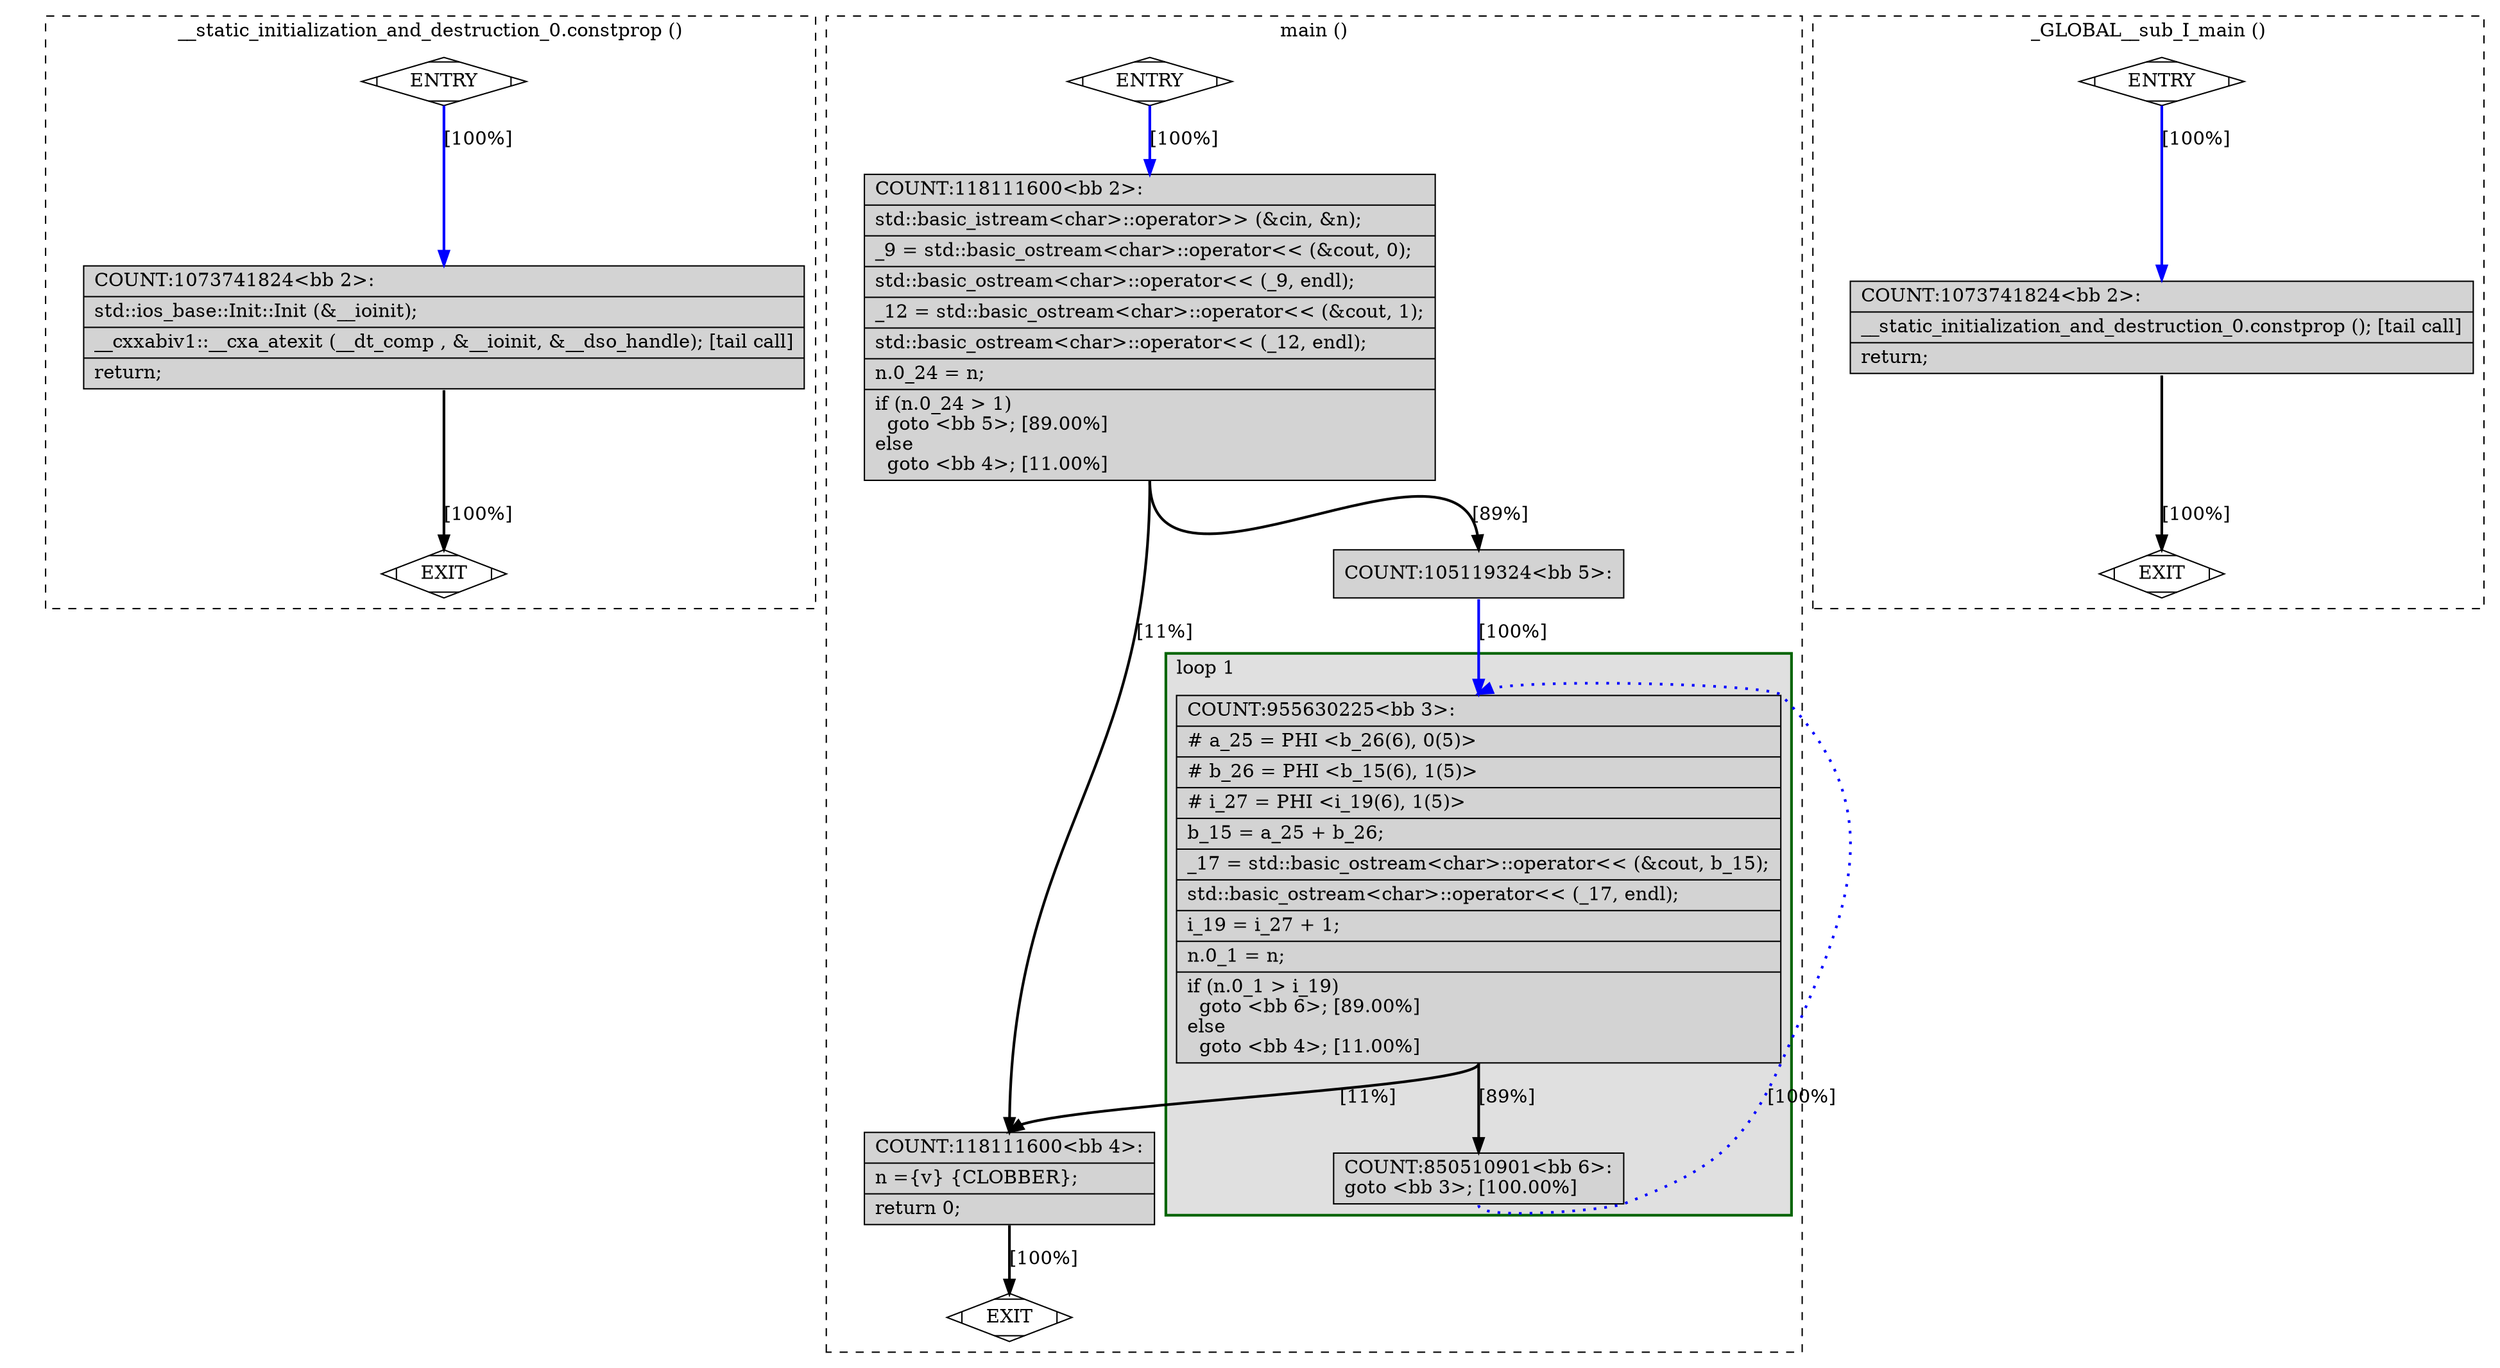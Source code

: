 digraph "fib.cpp.202t.tailc" {
overlap=false;
subgraph "cluster___static_initialization_and_destruction_0.constprop" {
	style="dashed";
	color="black";
	label="__static_initialization_and_destruction_0.constprop ()";
	fn_2280_basic_block_0 [shape=Mdiamond,style=filled,fillcolor=white,label="ENTRY"];

	fn_2280_basic_block_1 [shape=Mdiamond,style=filled,fillcolor=white,label="EXIT"];

	fn_2280_basic_block_2 [shape=record,style=filled,fillcolor=lightgrey,label="{COUNT:1073741824\<bb\ 2\>:\l\
|std::ios_base::Init::Init\ (&__ioinit);\l\
|__cxxabiv1::__cxa_atexit\ (__dt_comp\ ,\ &__ioinit,\ &__dso_handle);\ [tail\ call]\l\
|return;\l\
}"];

	fn_2280_basic_block_0:s -> fn_2280_basic_block_2:n [style="solid,bold",color=blue,weight=100,constraint=true,label="[100%]"];
	fn_2280_basic_block_2:s -> fn_2280_basic_block_1:n [style="solid,bold",color=black,weight=10,constraint=true,label="[100%]"];
	fn_2280_basic_block_0:s -> fn_2280_basic_block_1:n [style="invis",constraint=true];
}
subgraph "cluster_main" {
	style="dashed";
	color="black";
	label="main ()";
	subgraph cluster_1778_1 {
	style="filled";
	color="darkgreen";
	fillcolor="grey88";
	label="loop 1";
	labeljust=l;
	penwidth=2;
	fn_1778_basic_block_3 [shape=record,style=filled,fillcolor=lightgrey,label="{COUNT:955630225\<bb\ 3\>:\l\
|#\ a_25\ =\ PHI\ \<b_26(6),\ 0(5)\>\l\
|#\ b_26\ =\ PHI\ \<b_15(6),\ 1(5)\>\l\
|#\ i_27\ =\ PHI\ \<i_19(6),\ 1(5)\>\l\
|b_15\ =\ a_25\ +\ b_26;\l\
|_17\ =\ std::basic_ostream\<char\>::operator\<\<\ (&cout,\ b_15);\l\
|std::basic_ostream\<char\>::operator\<\<\ (_17,\ endl);\l\
|i_19\ =\ i_27\ +\ 1;\l\
|n.0_1\ =\ n;\l\
|if\ (n.0_1\ \>\ i_19)\l\
\ \ goto\ \<bb\ 6\>;\ [89.00%]\l\
else\l\
\ \ goto\ \<bb\ 4\>;\ [11.00%]\l\
}"];

	fn_1778_basic_block_6 [shape=record,style=filled,fillcolor=lightgrey,label="{COUNT:850510901\<bb\ 6\>:\l\
goto\ \<bb\ 3\>;\ [100.00%]\l\
}"];

	}
	fn_1778_basic_block_0 [shape=Mdiamond,style=filled,fillcolor=white,label="ENTRY"];

	fn_1778_basic_block_1 [shape=Mdiamond,style=filled,fillcolor=white,label="EXIT"];

	fn_1778_basic_block_2 [shape=record,style=filled,fillcolor=lightgrey,label="{COUNT:118111600\<bb\ 2\>:\l\
|std::basic_istream\<char\>::operator\>\>\ (&cin,\ &n);\l\
|_9\ =\ std::basic_ostream\<char\>::operator\<\<\ (&cout,\ 0);\l\
|std::basic_ostream\<char\>::operator\<\<\ (_9,\ endl);\l\
|_12\ =\ std::basic_ostream\<char\>::operator\<\<\ (&cout,\ 1);\l\
|std::basic_ostream\<char\>::operator\<\<\ (_12,\ endl);\l\
|n.0_24\ =\ n;\l\
|if\ (n.0_24\ \>\ 1)\l\
\ \ goto\ \<bb\ 5\>;\ [89.00%]\l\
else\l\
\ \ goto\ \<bb\ 4\>;\ [11.00%]\l\
}"];

	fn_1778_basic_block_5 [shape=record,style=filled,fillcolor=lightgrey,label="{COUNT:105119324\<bb\ 5\>:\l\
}"];

	fn_1778_basic_block_4 [shape=record,style=filled,fillcolor=lightgrey,label="{COUNT:118111600\<bb\ 4\>:\l\
|n\ =\{v\}\ \{CLOBBER\};\l\
|return\ 0;\l\
}"];

	fn_1778_basic_block_0:s -> fn_1778_basic_block_2:n [style="solid,bold",color=blue,weight=100,constraint=true,label="[100%]"];
	fn_1778_basic_block_2:s -> fn_1778_basic_block_5:n [style="solid,bold",color=black,weight=10,constraint=true,label="[89%]"];
	fn_1778_basic_block_2:s -> fn_1778_basic_block_4:n [style="solid,bold",color=black,weight=10,constraint=true,label="[11%]"];
	fn_1778_basic_block_5:s -> fn_1778_basic_block_3:n [style="solid,bold",color=blue,weight=100,constraint=true,label="[100%]"];
	fn_1778_basic_block_3:s -> fn_1778_basic_block_6:n [style="solid,bold",color=black,weight=10,constraint=true,label="[89%]"];
	fn_1778_basic_block_3:s -> fn_1778_basic_block_4:n [style="solid,bold",color=black,weight=10,constraint=true,label="[11%]"];
	fn_1778_basic_block_6:s -> fn_1778_basic_block_3:n [style="dotted,bold",color=blue,weight=10,constraint=false,label="[100%]"];
	fn_1778_basic_block_4:s -> fn_1778_basic_block_1:n [style="solid,bold",color=black,weight=10,constraint=true,label="[100%]"];
	fn_1778_basic_block_0:s -> fn_1778_basic_block_1:n [style="invis",constraint=true];
}
subgraph "cluster__GLOBAL__sub_I_main" {
	style="dashed";
	color="black";
	label="_GLOBAL__sub_I_main ()";
	fn_2279_basic_block_0 [shape=Mdiamond,style=filled,fillcolor=white,label="ENTRY"];

	fn_2279_basic_block_1 [shape=Mdiamond,style=filled,fillcolor=white,label="EXIT"];

	fn_2279_basic_block_2 [shape=record,style=filled,fillcolor=lightgrey,label="{COUNT:1073741824\<bb\ 2\>:\l\
|__static_initialization_and_destruction_0.constprop\ ();\ [tail\ call]\l\
|return;\l\
}"];

	fn_2279_basic_block_0:s -> fn_2279_basic_block_2:n [style="solid,bold",color=blue,weight=100,constraint=true,label="[100%]"];
	fn_2279_basic_block_2:s -> fn_2279_basic_block_1:n [style="solid,bold",color=black,weight=10,constraint=true,label="[100%]"];
	fn_2279_basic_block_0:s -> fn_2279_basic_block_1:n [style="invis",constraint=true];
}
}
